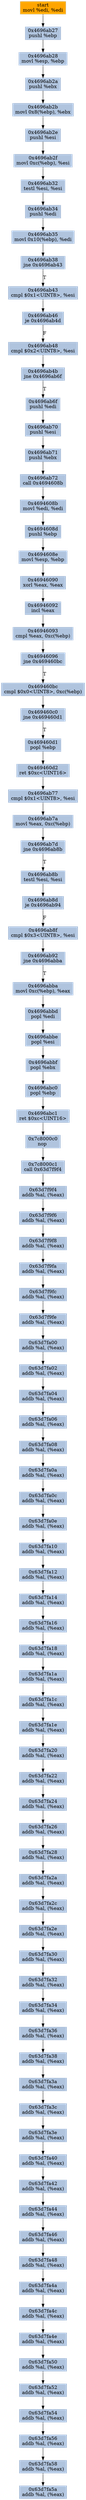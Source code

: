digraph G {
node[shape=rectangle,style=filled,fillcolor=lightsteelblue,color=lightsteelblue]
bgcolor="transparent"
a0x4696ab25movl_edi_edi[label="start\nmovl %edi, %edi",color="lightgrey",fillcolor="orange"];
a0x4696ab27pushl_ebp[label="0x4696ab27\npushl %ebp"];
a0x4696ab28movl_esp_ebp[label="0x4696ab28\nmovl %esp, %ebp"];
a0x4696ab2apushl_ebx[label="0x4696ab2a\npushl %ebx"];
a0x4696ab2bmovl_0x8ebp__ebx[label="0x4696ab2b\nmovl 0x8(%ebp), %ebx"];
a0x4696ab2epushl_esi[label="0x4696ab2e\npushl %esi"];
a0x4696ab2fmovl_0xcebp__esi[label="0x4696ab2f\nmovl 0xc(%ebp), %esi"];
a0x4696ab32testl_esi_esi[label="0x4696ab32\ntestl %esi, %esi"];
a0x4696ab34pushl_edi[label="0x4696ab34\npushl %edi"];
a0x4696ab35movl_0x10ebp__edi[label="0x4696ab35\nmovl 0x10(%ebp), %edi"];
a0x4696ab38jne_0x4696ab43[label="0x4696ab38\njne 0x4696ab43"];
a0x4696ab43cmpl_0x1UINT8_esi[label="0x4696ab43\ncmpl $0x1<UINT8>, %esi"];
a0x4696ab46je_0x4696ab4d[label="0x4696ab46\nje 0x4696ab4d"];
a0x4696ab48cmpl_0x2UINT8_esi[label="0x4696ab48\ncmpl $0x2<UINT8>, %esi"];
a0x4696ab4bjne_0x4696ab6f[label="0x4696ab4b\njne 0x4696ab6f"];
a0x4696ab6fpushl_edi[label="0x4696ab6f\npushl %edi"];
a0x4696ab70pushl_esi[label="0x4696ab70\npushl %esi"];
a0x4696ab71pushl_ebx[label="0x4696ab71\npushl %ebx"];
a0x4696ab72call_0x4694608b[label="0x4696ab72\ncall 0x4694608b"];
a0x4694608bmovl_edi_edi[label="0x4694608b\nmovl %edi, %edi"];
a0x4694608dpushl_ebp[label="0x4694608d\npushl %ebp"];
a0x4694608emovl_esp_ebp[label="0x4694608e\nmovl %esp, %ebp"];
a0x46946090xorl_eax_eax[label="0x46946090\nxorl %eax, %eax"];
a0x46946092incl_eax[label="0x46946092\nincl %eax"];
a0x46946093cmpl_eax_0xcebp_[label="0x46946093\ncmpl %eax, 0xc(%ebp)"];
a0x46946096jne_0x469460bc[label="0x46946096\njne 0x469460bc"];
a0x469460bccmpl_0x0UINT8_0xcebp_[label="0x469460bc\ncmpl $0x0<UINT8>, 0xc(%ebp)"];
a0x469460c0jne_0x469460d1[label="0x469460c0\njne 0x469460d1"];
a0x469460d1popl_ebp[label="0x469460d1\npopl %ebp"];
a0x469460d2ret_0xcUINT16[label="0x469460d2\nret $0xc<UINT16>"];
a0x4696ab77cmpl_0x1UINT8_esi[label="0x4696ab77\ncmpl $0x1<UINT8>, %esi"];
a0x4696ab7amovl_eax_0xcebp_[label="0x4696ab7a\nmovl %eax, 0xc(%ebp)"];
a0x4696ab7djne_0x4696ab8b[label="0x4696ab7d\njne 0x4696ab8b"];
a0x4696ab8btestl_esi_esi[label="0x4696ab8b\ntestl %esi, %esi"];
a0x4696ab8dje_0x4696ab94[label="0x4696ab8d\nje 0x4696ab94"];
a0x4696ab8fcmpl_0x3UINT8_esi[label="0x4696ab8f\ncmpl $0x3<UINT8>, %esi"];
a0x4696ab92jne_0x4696abba[label="0x4696ab92\njne 0x4696abba"];
a0x4696abbamovl_0xcebp__eax[label="0x4696abba\nmovl 0xc(%ebp), %eax"];
a0x4696abbdpopl_edi[label="0x4696abbd\npopl %edi"];
a0x4696abbepopl_esi[label="0x4696abbe\npopl %esi"];
a0x4696abbfpopl_ebx[label="0x4696abbf\npopl %ebx"];
a0x4696abc0popl_ebp[label="0x4696abc0\npopl %ebp"];
a0x4696abc1ret_0xcUINT16[label="0x4696abc1\nret $0xc<UINT16>"];
a0x7c8000c0nop_[label="0x7c8000c0\nnop "];
a0x7c8000c1call_0x63d7f9f4[label="0x7c8000c1\ncall 0x63d7f9f4"];
a0x63d7f9f4addb_al_eax_[label="0x63d7f9f4\naddb %al, (%eax)"];
a0x63d7f9f6addb_al_eax_[label="0x63d7f9f6\naddb %al, (%eax)"];
a0x63d7f9f8addb_al_eax_[label="0x63d7f9f8\naddb %al, (%eax)"];
a0x63d7f9faaddb_al_eax_[label="0x63d7f9fa\naddb %al, (%eax)"];
a0x63d7f9fcaddb_al_eax_[label="0x63d7f9fc\naddb %al, (%eax)"];
a0x63d7f9feaddb_al_eax_[label="0x63d7f9fe\naddb %al, (%eax)"];
a0x63d7fa00addb_al_eax_[label="0x63d7fa00\naddb %al, (%eax)"];
a0x63d7fa02addb_al_eax_[label="0x63d7fa02\naddb %al, (%eax)"];
a0x63d7fa04addb_al_eax_[label="0x63d7fa04\naddb %al, (%eax)"];
a0x63d7fa06addb_al_eax_[label="0x63d7fa06\naddb %al, (%eax)"];
a0x63d7fa08addb_al_eax_[label="0x63d7fa08\naddb %al, (%eax)"];
a0x63d7fa0aaddb_al_eax_[label="0x63d7fa0a\naddb %al, (%eax)"];
a0x63d7fa0caddb_al_eax_[label="0x63d7fa0c\naddb %al, (%eax)"];
a0x63d7fa0eaddb_al_eax_[label="0x63d7fa0e\naddb %al, (%eax)"];
a0x63d7fa10addb_al_eax_[label="0x63d7fa10\naddb %al, (%eax)"];
a0x63d7fa12addb_al_eax_[label="0x63d7fa12\naddb %al, (%eax)"];
a0x63d7fa14addb_al_eax_[label="0x63d7fa14\naddb %al, (%eax)"];
a0x63d7fa16addb_al_eax_[label="0x63d7fa16\naddb %al, (%eax)"];
a0x63d7fa18addb_al_eax_[label="0x63d7fa18\naddb %al, (%eax)"];
a0x63d7fa1aaddb_al_eax_[label="0x63d7fa1a\naddb %al, (%eax)"];
a0x63d7fa1caddb_al_eax_[label="0x63d7fa1c\naddb %al, (%eax)"];
a0x63d7fa1eaddb_al_eax_[label="0x63d7fa1e\naddb %al, (%eax)"];
a0x63d7fa20addb_al_eax_[label="0x63d7fa20\naddb %al, (%eax)"];
a0x63d7fa22addb_al_eax_[label="0x63d7fa22\naddb %al, (%eax)"];
a0x63d7fa24addb_al_eax_[label="0x63d7fa24\naddb %al, (%eax)"];
a0x63d7fa26addb_al_eax_[label="0x63d7fa26\naddb %al, (%eax)"];
a0x63d7fa28addb_al_eax_[label="0x63d7fa28\naddb %al, (%eax)"];
a0x63d7fa2aaddb_al_eax_[label="0x63d7fa2a\naddb %al, (%eax)"];
a0x63d7fa2caddb_al_eax_[label="0x63d7fa2c\naddb %al, (%eax)"];
a0x63d7fa2eaddb_al_eax_[label="0x63d7fa2e\naddb %al, (%eax)"];
a0x63d7fa30addb_al_eax_[label="0x63d7fa30\naddb %al, (%eax)"];
a0x63d7fa32addb_al_eax_[label="0x63d7fa32\naddb %al, (%eax)"];
a0x63d7fa34addb_al_eax_[label="0x63d7fa34\naddb %al, (%eax)"];
a0x63d7fa36addb_al_eax_[label="0x63d7fa36\naddb %al, (%eax)"];
a0x63d7fa38addb_al_eax_[label="0x63d7fa38\naddb %al, (%eax)"];
a0x63d7fa3aaddb_al_eax_[label="0x63d7fa3a\naddb %al, (%eax)"];
a0x63d7fa3caddb_al_eax_[label="0x63d7fa3c\naddb %al, (%eax)"];
a0x63d7fa3eaddb_al_eax_[label="0x63d7fa3e\naddb %al, (%eax)"];
a0x63d7fa40addb_al_eax_[label="0x63d7fa40\naddb %al, (%eax)"];
a0x63d7fa42addb_al_eax_[label="0x63d7fa42\naddb %al, (%eax)"];
a0x63d7fa44addb_al_eax_[label="0x63d7fa44\naddb %al, (%eax)"];
a0x63d7fa46addb_al_eax_[label="0x63d7fa46\naddb %al, (%eax)"];
a0x63d7fa48addb_al_eax_[label="0x63d7fa48\naddb %al, (%eax)"];
a0x63d7fa4aaddb_al_eax_[label="0x63d7fa4a\naddb %al, (%eax)"];
a0x63d7fa4caddb_al_eax_[label="0x63d7fa4c\naddb %al, (%eax)"];
a0x63d7fa4eaddb_al_eax_[label="0x63d7fa4e\naddb %al, (%eax)"];
a0x63d7fa50addb_al_eax_[label="0x63d7fa50\naddb %al, (%eax)"];
a0x63d7fa52addb_al_eax_[label="0x63d7fa52\naddb %al, (%eax)"];
a0x63d7fa54addb_al_eax_[label="0x63d7fa54\naddb %al, (%eax)"];
a0x63d7fa56addb_al_eax_[label="0x63d7fa56\naddb %al, (%eax)"];
a0x63d7fa58addb_al_eax_[label="0x63d7fa58\naddb %al, (%eax)"];
a0x63d7fa5aaddb_al_eax_[label="0x63d7fa5a\naddb %al, (%eax)"];
a0x4696ab25movl_edi_edi -> a0x4696ab27pushl_ebp [color="#000000"];
a0x4696ab27pushl_ebp -> a0x4696ab28movl_esp_ebp [color="#000000"];
a0x4696ab28movl_esp_ebp -> a0x4696ab2apushl_ebx [color="#000000"];
a0x4696ab2apushl_ebx -> a0x4696ab2bmovl_0x8ebp__ebx [color="#000000"];
a0x4696ab2bmovl_0x8ebp__ebx -> a0x4696ab2epushl_esi [color="#000000"];
a0x4696ab2epushl_esi -> a0x4696ab2fmovl_0xcebp__esi [color="#000000"];
a0x4696ab2fmovl_0xcebp__esi -> a0x4696ab32testl_esi_esi [color="#000000"];
a0x4696ab32testl_esi_esi -> a0x4696ab34pushl_edi [color="#000000"];
a0x4696ab34pushl_edi -> a0x4696ab35movl_0x10ebp__edi [color="#000000"];
a0x4696ab35movl_0x10ebp__edi -> a0x4696ab38jne_0x4696ab43 [color="#000000"];
a0x4696ab38jne_0x4696ab43 -> a0x4696ab43cmpl_0x1UINT8_esi [color="#000000",label="T"];
a0x4696ab43cmpl_0x1UINT8_esi -> a0x4696ab46je_0x4696ab4d [color="#000000"];
a0x4696ab46je_0x4696ab4d -> a0x4696ab48cmpl_0x2UINT8_esi [color="#000000",label="F"];
a0x4696ab48cmpl_0x2UINT8_esi -> a0x4696ab4bjne_0x4696ab6f [color="#000000"];
a0x4696ab4bjne_0x4696ab6f -> a0x4696ab6fpushl_edi [color="#000000",label="T"];
a0x4696ab6fpushl_edi -> a0x4696ab70pushl_esi [color="#000000"];
a0x4696ab70pushl_esi -> a0x4696ab71pushl_ebx [color="#000000"];
a0x4696ab71pushl_ebx -> a0x4696ab72call_0x4694608b [color="#000000"];
a0x4696ab72call_0x4694608b -> a0x4694608bmovl_edi_edi [color="#000000"];
a0x4694608bmovl_edi_edi -> a0x4694608dpushl_ebp [color="#000000"];
a0x4694608dpushl_ebp -> a0x4694608emovl_esp_ebp [color="#000000"];
a0x4694608emovl_esp_ebp -> a0x46946090xorl_eax_eax [color="#000000"];
a0x46946090xorl_eax_eax -> a0x46946092incl_eax [color="#000000"];
a0x46946092incl_eax -> a0x46946093cmpl_eax_0xcebp_ [color="#000000"];
a0x46946093cmpl_eax_0xcebp_ -> a0x46946096jne_0x469460bc [color="#000000"];
a0x46946096jne_0x469460bc -> a0x469460bccmpl_0x0UINT8_0xcebp_ [color="#000000",label="T"];
a0x469460bccmpl_0x0UINT8_0xcebp_ -> a0x469460c0jne_0x469460d1 [color="#000000"];
a0x469460c0jne_0x469460d1 -> a0x469460d1popl_ebp [color="#000000",label="T"];
a0x469460d1popl_ebp -> a0x469460d2ret_0xcUINT16 [color="#000000"];
a0x469460d2ret_0xcUINT16 -> a0x4696ab77cmpl_0x1UINT8_esi [color="#000000"];
a0x4696ab77cmpl_0x1UINT8_esi -> a0x4696ab7amovl_eax_0xcebp_ [color="#000000"];
a0x4696ab7amovl_eax_0xcebp_ -> a0x4696ab7djne_0x4696ab8b [color="#000000"];
a0x4696ab7djne_0x4696ab8b -> a0x4696ab8btestl_esi_esi [color="#000000",label="T"];
a0x4696ab8btestl_esi_esi -> a0x4696ab8dje_0x4696ab94 [color="#000000"];
a0x4696ab8dje_0x4696ab94 -> a0x4696ab8fcmpl_0x3UINT8_esi [color="#000000",label="F"];
a0x4696ab8fcmpl_0x3UINT8_esi -> a0x4696ab92jne_0x4696abba [color="#000000"];
a0x4696ab92jne_0x4696abba -> a0x4696abbamovl_0xcebp__eax [color="#000000",label="T"];
a0x4696abbamovl_0xcebp__eax -> a0x4696abbdpopl_edi [color="#000000"];
a0x4696abbdpopl_edi -> a0x4696abbepopl_esi [color="#000000"];
a0x4696abbepopl_esi -> a0x4696abbfpopl_ebx [color="#000000"];
a0x4696abbfpopl_ebx -> a0x4696abc0popl_ebp [color="#000000"];
a0x4696abc0popl_ebp -> a0x4696abc1ret_0xcUINT16 [color="#000000"];
a0x4696abc1ret_0xcUINT16 -> a0x7c8000c0nop_ [color="#000000"];
a0x7c8000c0nop_ -> a0x7c8000c1call_0x63d7f9f4 [color="#000000"];
a0x7c8000c1call_0x63d7f9f4 -> a0x63d7f9f4addb_al_eax_ [color="#000000"];
a0x63d7f9f4addb_al_eax_ -> a0x63d7f9f6addb_al_eax_ [color="#000000"];
a0x63d7f9f6addb_al_eax_ -> a0x63d7f9f8addb_al_eax_ [color="#000000"];
a0x63d7f9f8addb_al_eax_ -> a0x63d7f9faaddb_al_eax_ [color="#000000"];
a0x63d7f9faaddb_al_eax_ -> a0x63d7f9fcaddb_al_eax_ [color="#000000"];
a0x63d7f9fcaddb_al_eax_ -> a0x63d7f9feaddb_al_eax_ [color="#000000"];
a0x63d7f9feaddb_al_eax_ -> a0x63d7fa00addb_al_eax_ [color="#000000"];
a0x63d7fa00addb_al_eax_ -> a0x63d7fa02addb_al_eax_ [color="#000000"];
a0x63d7fa02addb_al_eax_ -> a0x63d7fa04addb_al_eax_ [color="#000000"];
a0x63d7fa04addb_al_eax_ -> a0x63d7fa06addb_al_eax_ [color="#000000"];
a0x63d7fa06addb_al_eax_ -> a0x63d7fa08addb_al_eax_ [color="#000000"];
a0x63d7fa08addb_al_eax_ -> a0x63d7fa0aaddb_al_eax_ [color="#000000"];
a0x63d7fa0aaddb_al_eax_ -> a0x63d7fa0caddb_al_eax_ [color="#000000"];
a0x63d7fa0caddb_al_eax_ -> a0x63d7fa0eaddb_al_eax_ [color="#000000"];
a0x63d7fa0eaddb_al_eax_ -> a0x63d7fa10addb_al_eax_ [color="#000000"];
a0x63d7fa10addb_al_eax_ -> a0x63d7fa12addb_al_eax_ [color="#000000"];
a0x63d7fa12addb_al_eax_ -> a0x63d7fa14addb_al_eax_ [color="#000000"];
a0x63d7fa14addb_al_eax_ -> a0x63d7fa16addb_al_eax_ [color="#000000"];
a0x63d7fa16addb_al_eax_ -> a0x63d7fa18addb_al_eax_ [color="#000000"];
a0x63d7fa18addb_al_eax_ -> a0x63d7fa1aaddb_al_eax_ [color="#000000"];
a0x63d7fa1aaddb_al_eax_ -> a0x63d7fa1caddb_al_eax_ [color="#000000"];
a0x63d7fa1caddb_al_eax_ -> a0x63d7fa1eaddb_al_eax_ [color="#000000"];
a0x63d7fa1eaddb_al_eax_ -> a0x63d7fa20addb_al_eax_ [color="#000000"];
a0x63d7fa20addb_al_eax_ -> a0x63d7fa22addb_al_eax_ [color="#000000"];
a0x63d7fa22addb_al_eax_ -> a0x63d7fa24addb_al_eax_ [color="#000000"];
a0x63d7fa24addb_al_eax_ -> a0x63d7fa26addb_al_eax_ [color="#000000"];
a0x63d7fa26addb_al_eax_ -> a0x63d7fa28addb_al_eax_ [color="#000000"];
a0x63d7fa28addb_al_eax_ -> a0x63d7fa2aaddb_al_eax_ [color="#000000"];
a0x63d7fa2aaddb_al_eax_ -> a0x63d7fa2caddb_al_eax_ [color="#000000"];
a0x63d7fa2caddb_al_eax_ -> a0x63d7fa2eaddb_al_eax_ [color="#000000"];
a0x63d7fa2eaddb_al_eax_ -> a0x63d7fa30addb_al_eax_ [color="#000000"];
a0x63d7fa30addb_al_eax_ -> a0x63d7fa32addb_al_eax_ [color="#000000"];
a0x63d7fa32addb_al_eax_ -> a0x63d7fa34addb_al_eax_ [color="#000000"];
a0x63d7fa34addb_al_eax_ -> a0x63d7fa36addb_al_eax_ [color="#000000"];
a0x63d7fa36addb_al_eax_ -> a0x63d7fa38addb_al_eax_ [color="#000000"];
a0x63d7fa38addb_al_eax_ -> a0x63d7fa3aaddb_al_eax_ [color="#000000"];
a0x63d7fa3aaddb_al_eax_ -> a0x63d7fa3caddb_al_eax_ [color="#000000"];
a0x63d7fa3caddb_al_eax_ -> a0x63d7fa3eaddb_al_eax_ [color="#000000"];
a0x63d7fa3eaddb_al_eax_ -> a0x63d7fa40addb_al_eax_ [color="#000000"];
a0x63d7fa40addb_al_eax_ -> a0x63d7fa42addb_al_eax_ [color="#000000"];
a0x63d7fa42addb_al_eax_ -> a0x63d7fa44addb_al_eax_ [color="#000000"];
a0x63d7fa44addb_al_eax_ -> a0x63d7fa46addb_al_eax_ [color="#000000"];
a0x63d7fa46addb_al_eax_ -> a0x63d7fa48addb_al_eax_ [color="#000000"];
a0x63d7fa48addb_al_eax_ -> a0x63d7fa4aaddb_al_eax_ [color="#000000"];
a0x63d7fa4aaddb_al_eax_ -> a0x63d7fa4caddb_al_eax_ [color="#000000"];
a0x63d7fa4caddb_al_eax_ -> a0x63d7fa4eaddb_al_eax_ [color="#000000"];
a0x63d7fa4eaddb_al_eax_ -> a0x63d7fa50addb_al_eax_ [color="#000000"];
a0x63d7fa50addb_al_eax_ -> a0x63d7fa52addb_al_eax_ [color="#000000"];
a0x63d7fa52addb_al_eax_ -> a0x63d7fa54addb_al_eax_ [color="#000000"];
a0x63d7fa54addb_al_eax_ -> a0x63d7fa56addb_al_eax_ [color="#000000"];
a0x63d7fa56addb_al_eax_ -> a0x63d7fa58addb_al_eax_ [color="#000000"];
a0x63d7fa58addb_al_eax_ -> a0x63d7fa5aaddb_al_eax_ [color="#000000"];
}
